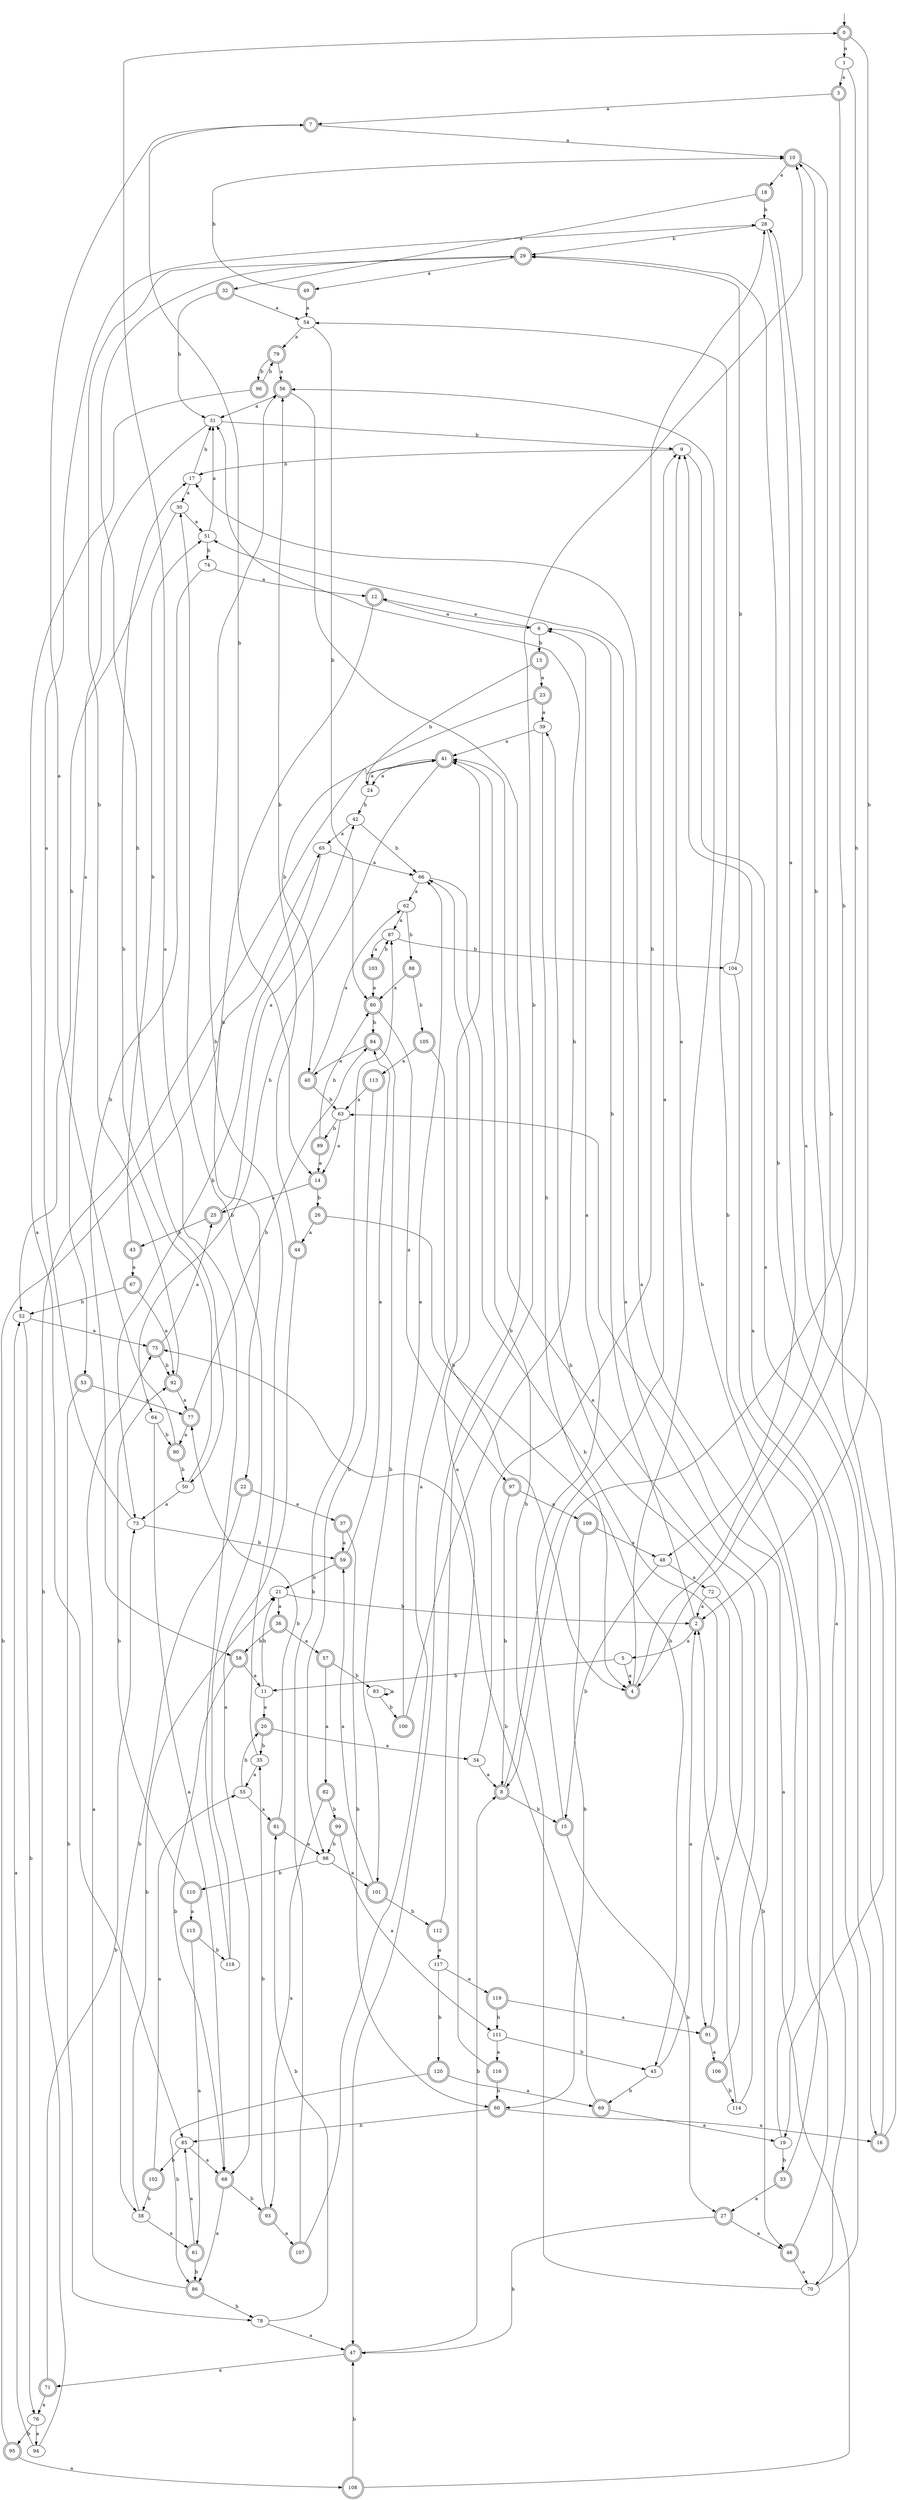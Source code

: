 digraph RandomDFA {
  __start0 [label="", shape=none];
  __start0 -> 0 [label=""];
  0 [shape=circle] [shape=doublecircle]
  0 -> 1 [label="a"]
  0 -> 2 [label="b"]
  1
  1 -> 3 [label="a"]
  1 -> 4 [label="b"]
  2 [shape=doublecircle]
  2 -> 5 [label="a"]
  2 -> 6 [label="b"]
  3 [shape=doublecircle]
  3 -> 7 [label="a"]
  3 -> 8 [label="b"]
  4 [shape=doublecircle]
  4 -> 9 [label="a"]
  4 -> 10 [label="b"]
  5
  5 -> 4 [label="a"]
  5 -> 11 [label="b"]
  6
  6 -> 12 [label="a"]
  6 -> 13 [label="b"]
  7 [shape=doublecircle]
  7 -> 10 [label="a"]
  7 -> 14 [label="b"]
  8 [shape=doublecircle]
  8 -> 9 [label="a"]
  8 -> 15 [label="b"]
  9
  9 -> 16 [label="a"]
  9 -> 17 [label="b"]
  10 [shape=doublecircle]
  10 -> 18 [label="a"]
  10 -> 19 [label="b"]
  11
  11 -> 20 [label="a"]
  11 -> 21 [label="b"]
  12 [shape=doublecircle]
  12 -> 6 [label="a"]
  12 -> 22 [label="b"]
  13 [shape=doublecircle]
  13 -> 23 [label="a"]
  13 -> 24 [label="b"]
  14 [shape=doublecircle]
  14 -> 25 [label="a"]
  14 -> 26 [label="b"]
  15 [shape=doublecircle]
  15 -> 6 [label="a"]
  15 -> 27 [label="b"]
  16 [shape=doublecircle]
  16 -> 28 [label="a"]
  16 -> 29 [label="b"]
  17
  17 -> 30 [label="a"]
  17 -> 31 [label="b"]
  18 [shape=doublecircle]
  18 -> 32 [label="a"]
  18 -> 28 [label="b"]
  19
  19 -> 17 [label="a"]
  19 -> 33 [label="b"]
  20 [shape=doublecircle]
  20 -> 34 [label="a"]
  20 -> 35 [label="b"]
  21
  21 -> 36 [label="a"]
  21 -> 2 [label="b"]
  22 [shape=doublecircle]
  22 -> 37 [label="a"]
  22 -> 38 [label="b"]
  23 [shape=doublecircle]
  23 -> 39 [label="a"]
  23 -> 40 [label="b"]
  24
  24 -> 41 [label="a"]
  24 -> 42 [label="b"]
  25 [shape=doublecircle]
  25 -> 42 [label="a"]
  25 -> 43 [label="b"]
  26 [shape=doublecircle]
  26 -> 44 [label="a"]
  26 -> 45 [label="b"]
  27 [shape=doublecircle]
  27 -> 46 [label="a"]
  27 -> 47 [label="b"]
  28
  28 -> 48 [label="a"]
  28 -> 29 [label="b"]
  29 [shape=doublecircle]
  29 -> 49 [label="a"]
  29 -> 50 [label="b"]
  30
  30 -> 51 [label="a"]
  30 -> 52 [label="b"]
  31
  31 -> 53 [label="a"]
  31 -> 9 [label="b"]
  32 [shape=doublecircle]
  32 -> 54 [label="a"]
  32 -> 31 [label="b"]
  33 [shape=doublecircle]
  33 -> 27 [label="a"]
  33 -> 54 [label="b"]
  34
  34 -> 8 [label="a"]
  34 -> 28 [label="b"]
  35
  35 -> 55 [label="a"]
  35 -> 56 [label="b"]
  36 [shape=doublecircle]
  36 -> 57 [label="a"]
  36 -> 58 [label="b"]
  37 [shape=doublecircle]
  37 -> 59 [label="a"]
  37 -> 60 [label="b"]
  38
  38 -> 61 [label="a"]
  38 -> 21 [label="b"]
  39
  39 -> 41 [label="a"]
  39 -> 4 [label="b"]
  40 [shape=doublecircle]
  40 -> 62 [label="a"]
  40 -> 63 [label="b"]
  41 [shape=doublecircle]
  41 -> 24 [label="a"]
  41 -> 64 [label="b"]
  42
  42 -> 65 [label="a"]
  42 -> 66 [label="b"]
  43 [shape=doublecircle]
  43 -> 67 [label="a"]
  43 -> 51 [label="b"]
  44 [shape=doublecircle]
  44 -> 68 [label="a"]
  44 -> 56 [label="b"]
  45
  45 -> 2 [label="a"]
  45 -> 69 [label="b"]
  46 [shape=doublecircle]
  46 -> 70 [label="a"]
  46 -> 56 [label="b"]
  47 [shape=doublecircle]
  47 -> 71 [label="a"]
  47 -> 8 [label="b"]
  48
  48 -> 72 [label="a"]
  48 -> 15 [label="b"]
  49 [shape=doublecircle]
  49 -> 54 [label="a"]
  49 -> 10 [label="b"]
  50
  50 -> 73 [label="a"]
  50 -> 17 [label="b"]
  51
  51 -> 31 [label="a"]
  51 -> 74 [label="b"]
  52
  52 -> 75 [label="a"]
  52 -> 76 [label="b"]
  53 [shape=doublecircle]
  53 -> 77 [label="a"]
  53 -> 78 [label="b"]
  54
  54 -> 79 [label="a"]
  54 -> 80 [label="b"]
  55
  55 -> 81 [label="a"]
  55 -> 20 [label="b"]
  56 [shape=doublecircle]
  56 -> 31 [label="a"]
  56 -> 47 [label="b"]
  57 [shape=doublecircle]
  57 -> 82 [label="a"]
  57 -> 83 [label="b"]
  58 [shape=doublecircle]
  58 -> 11 [label="a"]
  58 -> 68 [label="b"]
  59 [shape=doublecircle]
  59 -> 84 [label="a"]
  59 -> 21 [label="b"]
  60 [shape=doublecircle]
  60 -> 16 [label="a"]
  60 -> 85 [label="b"]
  61 [shape=doublecircle]
  61 -> 85 [label="a"]
  61 -> 86 [label="b"]
  62
  62 -> 87 [label="a"]
  62 -> 88 [label="b"]
  63
  63 -> 14 [label="a"]
  63 -> 89 [label="b"]
  64
  64 -> 68 [label="a"]
  64 -> 90 [label="b"]
  65
  65 -> 66 [label="a"]
  65 -> 73 [label="b"]
  66
  66 -> 62 [label="a"]
  66 -> 91 [label="b"]
  67 [shape=doublecircle]
  67 -> 92 [label="a"]
  67 -> 52 [label="b"]
  68 [shape=doublecircle]
  68 -> 86 [label="a"]
  68 -> 93 [label="b"]
  69 [shape=doublecircle]
  69 -> 19 [label="a"]
  69 -> 75 [label="b"]
  70
  70 -> 9 [label="a"]
  70 -> 41 [label="b"]
  71 [shape=doublecircle]
  71 -> 76 [label="a"]
  71 -> 73 [label="b"]
  72
  72 -> 2 [label="a"]
  72 -> 46 [label="b"]
  73
  73 -> 28 [label="a"]
  73 -> 59 [label="b"]
  74
  74 -> 12 [label="a"]
  74 -> 58 [label="b"]
  75 [shape=doublecircle]
  75 -> 25 [label="a"]
  75 -> 92 [label="b"]
  76
  76 -> 94 [label="a"]
  76 -> 95 [label="b"]
  77 [shape=doublecircle]
  77 -> 90 [label="a"]
  77 -> 84 [label="b"]
  78
  78 -> 47 [label="a"]
  78 -> 81 [label="b"]
  79 [shape=doublecircle]
  79 -> 56 [label="a"]
  79 -> 96 [label="b"]
  80 [shape=doublecircle]
  80 -> 97 [label="a"]
  80 -> 84 [label="b"]
  81 [shape=doublecircle]
  81 -> 98 [label="a"]
  81 -> 77 [label="b"]
  82 [shape=doublecircle]
  82 -> 93 [label="a"]
  82 -> 99 [label="b"]
  83
  83 -> 83 [label="a"]
  83 -> 100 [label="b"]
  84 [shape=doublecircle]
  84 -> 40 [label="a"]
  84 -> 101 [label="b"]
  85
  85 -> 68 [label="a"]
  85 -> 102 [label="b"]
  86 [shape=doublecircle]
  86 -> 75 [label="a"]
  86 -> 78 [label="b"]
  87
  87 -> 103 [label="a"]
  87 -> 104 [label="b"]
  88 [shape=doublecircle]
  88 -> 80 [label="a"]
  88 -> 105 [label="b"]
  89 [shape=doublecircle]
  89 -> 14 [label="a"]
  89 -> 80 [label="b"]
  90 [shape=doublecircle]
  90 -> 7 [label="a"]
  90 -> 50 [label="b"]
  91 [shape=doublecircle]
  91 -> 106 [label="a"]
  91 -> 39 [label="b"]
  92 [shape=doublecircle]
  92 -> 77 [label="a"]
  92 -> 29 [label="b"]
  93 [shape=doublecircle]
  93 -> 107 [label="a"]
  93 -> 35 [label="b"]
  94
  94 -> 52 [label="a"]
  94 -> 41 [label="b"]
  95 [shape=doublecircle]
  95 -> 108 [label="a"]
  95 -> 65 [label="b"]
  96 [shape=doublecircle]
  96 -> 85 [label="a"]
  96 -> 79 [label="b"]
  97 [shape=doublecircle]
  97 -> 109 [label="a"]
  97 -> 8 [label="b"]
  98
  98 -> 101 [label="a"]
  98 -> 110 [label="b"]
  99 [shape=doublecircle]
  99 -> 111 [label="a"]
  99 -> 98 [label="b"]
  100 [shape=doublecircle]
  100 -> 66 [label="a"]
  100 -> 31 [label="b"]
  101 [shape=doublecircle]
  101 -> 59 [label="a"]
  101 -> 112 [label="b"]
  102 [shape=doublecircle]
  102 -> 55 [label="a"]
  102 -> 38 [label="b"]
  103 [shape=doublecircle]
  103 -> 80 [label="a"]
  103 -> 87 [label="b"]
  104
  104 -> 70 [label="a"]
  104 -> 29 [label="b"]
  105 [shape=doublecircle]
  105 -> 113 [label="a"]
  105 -> 4 [label="b"]
  106 [shape=doublecircle]
  106 -> 41 [label="a"]
  106 -> 114 [label="b"]
  107 [shape=doublecircle]
  107 -> 41 [label="a"]
  107 -> 87 [label="b"]
  108 [shape=doublecircle]
  108 -> 63 [label="a"]
  108 -> 47 [label="b"]
  109 [shape=doublecircle]
  109 -> 48 [label="a"]
  109 -> 60 [label="b"]
  110 [shape=doublecircle]
  110 -> 115 [label="a"]
  110 -> 92 [label="b"]
  111
  111 -> 116 [label="a"]
  111 -> 45 [label="b"]
  112 [shape=doublecircle]
  112 -> 117 [label="a"]
  112 -> 10 [label="b"]
  113 [shape=doublecircle]
  113 -> 63 [label="a"]
  113 -> 98 [label="b"]
  114
  114 -> 51 [label="a"]
  114 -> 2 [label="b"]
  115 [shape=doublecircle]
  115 -> 61 [label="a"]
  115 -> 118 [label="b"]
  116 [shape=doublecircle]
  116 -> 66 [label="a"]
  116 -> 60 [label="b"]
  117
  117 -> 119 [label="a"]
  117 -> 120 [label="b"]
  118
  118 -> 0 [label="a"]
  118 -> 30 [label="b"]
  119 [shape=doublecircle]
  119 -> 91 [label="a"]
  119 -> 111 [label="b"]
  120 [shape=doublecircle]
  120 -> 69 [label="a"]
  120 -> 86 [label="b"]
}
